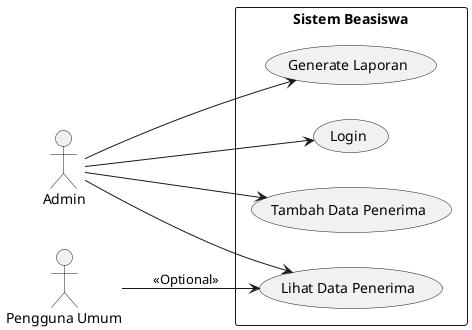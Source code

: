 @startuml
left to right direction
skinparam packageStyle rectangle

actor Admin as admin
actor "Pengguna Umum" as user

package "Sistem Beasiswa" {
    usecase "Login" as UC_Login
    usecase "Tambah Data Penerima" as UC_Tambah
    usecase "Lihat Data Penerima" as UC_Lihat
    usecase "Generate Laporan" as UC_Laporan
}

admin --> UC_Login
admin --> UC_Tambah
admin --> UC_Lihat
admin --> UC_Laporan

user --> UC_Lihat : <<Optional>>
@enduml

